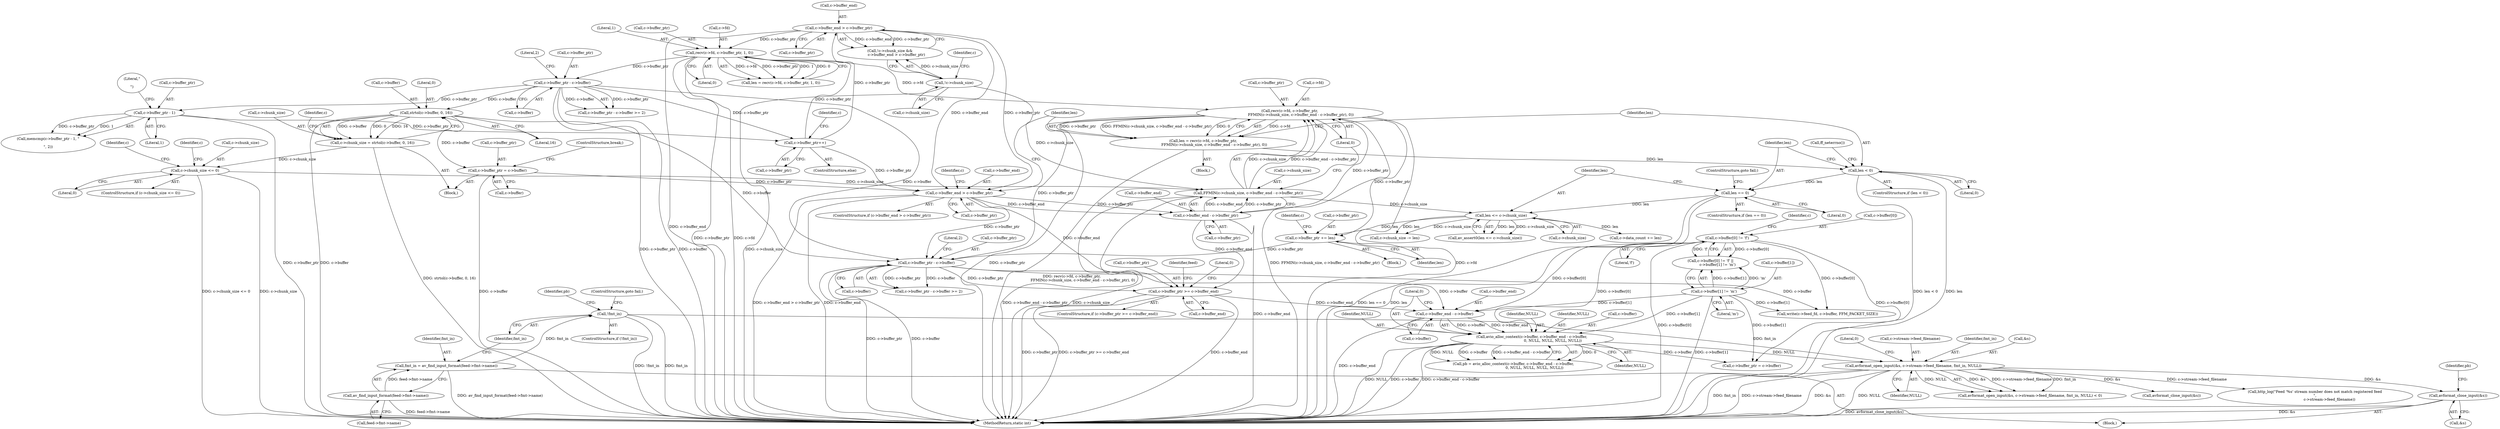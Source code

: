 digraph "0_FFmpeg_a5d25faa3f4b18dac737fdb35d0dd68eb0dc2156@API" {
"1000654" [label="(Call,avformat_close_input(&s))"];
"1000573" [label="(Call,avformat_open_input(&s, c->stream->feed_filename, fmt_in, NULL))"];
"1000536" [label="(Call,!fmt_in)"];
"1000527" [label="(Call,fmt_in = av_find_input_format(feed->fmt->name))"];
"1000529" [label="(Call,av_find_input_format(feed->fmt->name))"];
"1000541" [label="(Call,avio_alloc_context(c->buffer, c->buffer_end - c->buffer,\n                                    0, NULL, NULL, NULL, NULL))"];
"1000347" [label="(Call,c->buffer[0] != 'f')"];
"1000545" [label="(Call,c->buffer_end - c->buffer)"];
"1000366" [label="(Call,c->buffer_ptr >= c->buffer_end)"];
"1000331" [label="(Call,c->buffer_ptr - c->buffer)"];
"1000256" [label="(Call,recv(c->fd, c->buffer_ptr,\n                   FFMIN(c->chunk_size, c->buffer_end - c->buffer_ptr), 0))"];
"1000146" [label="(Call,recv(c->fd, c->buffer_ptr, 1, 0))"];
"1000136" [label="(Call,c->buffer_end > c->buffer_ptr)"];
"1000241" [label="(Call,c->buffer_ptr++)"];
"1000184" [label="(Call,c->buffer_ptr - c->buffer)"];
"1000194" [label="(Call,c->buffer_ptr - 1)"];
"1000267" [label="(Call,c->buffer_end - c->buffer_ptr)"];
"1000246" [label="(Call,c->buffer_end > c->buffer_ptr)"];
"1000225" [label="(Call,c->buffer_ptr = c->buffer)"];
"1000206" [label="(Call,strtol(c->buffer, 0, 16))"];
"1000263" [label="(Call,FFMIN(c->chunk_size, c->buffer_end - c->buffer_ptr))"];
"1000213" [label="(Call,c->chunk_size <= 0)"];
"1000202" [label="(Call,c->chunk_size = strtol(c->buffer, 0, 16))"];
"1000132" [label="(Call,!c->chunk_size)"];
"1000310" [label="(Call,c->buffer_ptr += len)"];
"1000300" [label="(Call,len <= c->chunk_size)"];
"1000293" [label="(Call,len == 0)"];
"1000276" [label="(Call,len < 0)"];
"1000254" [label="(Call,len = recv(c->fd, c->buffer_ptr,\n                   FFMIN(c->chunk_size, c->buffer_end - c->buffer_ptr), 0))"];
"1000354" [label="(Call,c->buffer[1] != 'm')"];
"1000241" [label="(Call,c->buffer_ptr++)"];
"1000254" [label="(Call,len = recv(c->fd, c->buffer_ptr,\n                   FFMIN(c->chunk_size, c->buffer_end - c->buffer_ptr), 0))"];
"1000541" [label="(Call,avio_alloc_context(c->buffer, c->buffer_end - c->buffer,\n                                    0, NULL, NULL, NULL, NULL))"];
"1000229" [label="(Call,c->buffer)"];
"1000355" [label="(Call,c->buffer[1])"];
"1000660" [label="(Call,c->buffer_ptr = c->buffer)"];
"1000332" [label="(Call,c->buffer_ptr)"];
"1000347" [label="(Call,c->buffer[0] != 'f')"];
"1000554" [label="(Identifier,NULL)"];
"1000314" [label="(Identifier,len)"];
"1000256" [label="(Call,recv(c->fd, c->buffer_ptr,\n                   FFMIN(c->chunk_size, c->buffer_end - c->buffer_ptr), 0))"];
"1000659" [label="(Identifier,pb)"];
"1000147" [label="(Call,c->fd)"];
"1000207" [label="(Call,c->buffer)"];
"1000573" [label="(Call,avformat_open_input(&s, c->stream->feed_filename, fmt_in, NULL))"];
"1000225" [label="(Call,c->buffer_ptr = c->buffer)"];
"1000133" [label="(Call,c->chunk_size)"];
"1000540" [label="(Identifier,pb)"];
"1000348" [label="(Call,c->buffer[0])"];
"1000283" [label="(Call,ff_neterrno())"];
"1000545" [label="(Call,c->buffer_end - c->buffer)"];
"1000210" [label="(Literal,0)"];
"1000331" [label="(Call,c->buffer_ptr - c->buffer)"];
"1000278" [label="(Literal,0)"];
"1000199" [label="(Literal,\"\r\n\")"];
"1000246" [label="(Call,c->buffer_end > c->buffer_ptr)"];
"1000137" [label="(Call,c->buffer_end)"];
"1000129" [label="(Identifier,c)"];
"1000212" [label="(ControlStructure,if (c->chunk_size <= 0))"];
"1000188" [label="(Call,c->buffer)"];
"1000370" [label="(Call,c->buffer_end)"];
"1000305" [label="(Call,c->chunk_size -= len)"];
"1000132" [label="(Call,!c->chunk_size)"];
"1000317" [label="(Identifier,c)"];
"1000604" [label="(Call,http_log(\"Feed '%s' stream number does not match registered feed\n\",\n                         c->stream->feed_filename))"];
"1000333" [label="(Identifier,c)"];
"1000583" [label="(Literal,0)"];
"1000257" [label="(Call,c->fd)"];
"1000718" [label="(MethodReturn,static int)"];
"1000530" [label="(Call,feed->fmt->name)"];
"1000271" [label="(Call,c->buffer_ptr)"];
"1000311" [label="(Call,c->buffer_ptr)"];
"1000146" [label="(Call,recv(c->fd, c->buffer_ptr, 1, 0))"];
"1000292" [label="(ControlStructure,if (len == 0))"];
"1000275" [label="(ControlStructure,if (len < 0))"];
"1000242" [label="(Call,c->buffer_ptr)"];
"1000310" [label="(Call,c->buffer_ptr += len)"];
"1000536" [label="(Call,!fmt_in)"];
"1000195" [label="(Call,c->buffer_ptr)"];
"1000245" [label="(ControlStructure,if (c->buffer_end > c->buffer_ptr))"];
"1000227" [label="(Identifier,c)"];
"1000144" [label="(Call,len = recv(c->fd, c->buffer_ptr, 1, 0))"];
"1000529" [label="(Call,av_find_input_format(feed->fmt->name))"];
"1000203" [label="(Call,c->chunk_size)"];
"1000335" [label="(Call,c->buffer)"];
"1000226" [label="(Call,c->buffer_ptr)"];
"1000131" [label="(Call,!c->chunk_size &&\n           c->buffer_end > c->buffer_ptr)"];
"1000555" [label="(Identifier,NULL)"];
"1000264" [label="(Call,c->chunk_size)"];
"1000138" [label="(Identifier,c)"];
"1000406" [label="(Call,write(c->feed_fd, c->buffer, FFM_PACKET_SIZE))"];
"1000202" [label="(Call,c->chunk_size = strtol(c->buffer, 0, 16))"];
"1000538" [label="(ControlStructure,goto fail;)"];
"1000302" [label="(Call,c->chunk_size)"];
"1000247" [label="(Call,c->buffer_end)"];
"1000576" [label="(Call,c->stream->feed_filename)"];
"1000184" [label="(Call,c->buffer_ptr - c->buffer)"];
"1000367" [label="(Call,c->buffer_ptr)"];
"1000535" [label="(ControlStructure,if (!fmt_in))"];
"1000250" [label="(Call,c->buffer_ptr)"];
"1000277" [label="(Identifier,len)"];
"1000376" [label="(Identifier,feed)"];
"1000582" [label="(Identifier,NULL)"];
"1000268" [label="(Call,c->buffer_end)"];
"1000191" [label="(Literal,2)"];
"1000140" [label="(Call,c->buffer_ptr)"];
"1000301" [label="(Identifier,len)"];
"1000260" [label="(Call,c->buffer_ptr)"];
"1000232" [label="(ControlStructure,break;)"];
"1000183" [label="(Call,c->buffer_ptr - c->buffer >= 2)"];
"1000542" [label="(Call,c->buffer)"];
"1000213" [label="(Call,c->chunk_size <= 0)"];
"1000546" [label="(Call,c->buffer_end)"];
"1000198" [label="(Literal,1)"];
"1000154" [label="(Literal,0)"];
"1000315" [label="(Call,c->data_count += len)"];
"1000193" [label="(Call,memcmp(c->buffer_ptr - 1, \"\r\n\", 2))"];
"1000330" [label="(Call,c->buffer_ptr - c->buffer >= 2)"];
"1000581" [label="(Identifier,fmt_in)"];
"1000366" [label="(Call,c->buffer_ptr >= c->buffer_end)"];
"1000215" [label="(Identifier,c)"];
"1000267" [label="(Call,c->buffer_end - c->buffer_ptr)"];
"1000668" [label="(Literal,0)"];
"1000537" [label="(Identifier,fmt_in)"];
"1000153" [label="(Literal,1)"];
"1000549" [label="(Call,c->buffer)"];
"1000217" [label="(Literal,0)"];
"1000295" [label="(Literal,0)"];
"1000539" [label="(Call,pb = avio_alloc_context(c->buffer, c->buffer_end - c->buffer,\n                                    0, NULL, NULL, NULL, NULL))"];
"1000185" [label="(Call,c->buffer_ptr)"];
"1000360" [label="(Literal,'m')"];
"1000556" [label="(Identifier,NULL)"];
"1000201" [label="(Block,)"];
"1000298" [label="(Block,)"];
"1000572" [label="(Call,avformat_open_input(&s, c->stream->feed_filename, fmt_in, NULL) < 0)"];
"1000300" [label="(Call,len <= c->chunk_size)"];
"1000346" [label="(Call,c->buffer[0] != 'f' ||\n            c->buffer[1] != 'm')"];
"1000655" [label="(Call,&s)"];
"1000276" [label="(Call,len < 0)"];
"1000357" [label="(Identifier,c)"];
"1000299" [label="(Call,av_assert0(len <= c->chunk_size))"];
"1000296" [label="(ControlStructure,goto fail;)"];
"1000598" [label="(Call,avformat_close_input(&s))"];
"1000263" [label="(Call,FFMIN(c->chunk_size, c->buffer_end - c->buffer_ptr))"];
"1000274" [label="(Literal,0)"];
"1000194" [label="(Call,c->buffer_ptr - 1)"];
"1000214" [label="(Call,c->chunk_size)"];
"1000293" [label="(Call,len == 0)"];
"1000553" [label="(Identifier,NULL)"];
"1000654" [label="(Call,avformat_close_input(&s))"];
"1000206" [label="(Call,strtol(c->buffer, 0, 16))"];
"1000365" [label="(ControlStructure,if (c->buffer_ptr >= c->buffer_end))"];
"1000527" [label="(Call,fmt_in = av_find_input_format(feed->fmt->name))"];
"1000354" [label="(Call,c->buffer[1] != 'm')"];
"1000221" [label="(Identifier,c)"];
"1000338" [label="(Literal,2)"];
"1000294" [label="(Identifier,len)"];
"1000150" [label="(Call,c->buffer_ptr)"];
"1000136" [label="(Call,c->buffer_end > c->buffer_ptr)"];
"1000253" [label="(Block,)"];
"1000240" [label="(ControlStructure,else)"];
"1000574" [label="(Call,&s)"];
"1000552" [label="(Literal,0)"];
"1000353" [label="(Literal,'f')"];
"1000515" [label="(Block,)"];
"1000528" [label="(Identifier,fmt_in)"];
"1000255" [label="(Identifier,len)"];
"1000211" [label="(Literal,16)"];
"1000654" -> "1000515"  [label="AST: "];
"1000654" -> "1000655"  [label="CFG: "];
"1000655" -> "1000654"  [label="AST: "];
"1000659" -> "1000654"  [label="CFG: "];
"1000654" -> "1000718"  [label="DDG: &s"];
"1000654" -> "1000718"  [label="DDG: avformat_close_input(&s)"];
"1000573" -> "1000654"  [label="DDG: &s"];
"1000573" -> "1000572"  [label="AST: "];
"1000573" -> "1000582"  [label="CFG: "];
"1000574" -> "1000573"  [label="AST: "];
"1000576" -> "1000573"  [label="AST: "];
"1000581" -> "1000573"  [label="AST: "];
"1000582" -> "1000573"  [label="AST: "];
"1000583" -> "1000573"  [label="CFG: "];
"1000573" -> "1000718"  [label="DDG: &s"];
"1000573" -> "1000718"  [label="DDG: NULL"];
"1000573" -> "1000718"  [label="DDG: fmt_in"];
"1000573" -> "1000718"  [label="DDG: c->stream->feed_filename"];
"1000573" -> "1000572"  [label="DDG: &s"];
"1000573" -> "1000572"  [label="DDG: c->stream->feed_filename"];
"1000573" -> "1000572"  [label="DDG: fmt_in"];
"1000573" -> "1000572"  [label="DDG: NULL"];
"1000536" -> "1000573"  [label="DDG: fmt_in"];
"1000541" -> "1000573"  [label="DDG: NULL"];
"1000573" -> "1000598"  [label="DDG: &s"];
"1000573" -> "1000604"  [label="DDG: c->stream->feed_filename"];
"1000536" -> "1000535"  [label="AST: "];
"1000536" -> "1000537"  [label="CFG: "];
"1000537" -> "1000536"  [label="AST: "];
"1000538" -> "1000536"  [label="CFG: "];
"1000540" -> "1000536"  [label="CFG: "];
"1000536" -> "1000718"  [label="DDG: !fmt_in"];
"1000536" -> "1000718"  [label="DDG: fmt_in"];
"1000527" -> "1000536"  [label="DDG: fmt_in"];
"1000527" -> "1000515"  [label="AST: "];
"1000527" -> "1000529"  [label="CFG: "];
"1000528" -> "1000527"  [label="AST: "];
"1000529" -> "1000527"  [label="AST: "];
"1000537" -> "1000527"  [label="CFG: "];
"1000527" -> "1000718"  [label="DDG: av_find_input_format(feed->fmt->name)"];
"1000529" -> "1000527"  [label="DDG: feed->fmt->name"];
"1000529" -> "1000530"  [label="CFG: "];
"1000530" -> "1000529"  [label="AST: "];
"1000529" -> "1000718"  [label="DDG: feed->fmt->name"];
"1000541" -> "1000539"  [label="AST: "];
"1000541" -> "1000556"  [label="CFG: "];
"1000542" -> "1000541"  [label="AST: "];
"1000545" -> "1000541"  [label="AST: "];
"1000552" -> "1000541"  [label="AST: "];
"1000553" -> "1000541"  [label="AST: "];
"1000554" -> "1000541"  [label="AST: "];
"1000555" -> "1000541"  [label="AST: "];
"1000556" -> "1000541"  [label="AST: "];
"1000539" -> "1000541"  [label="CFG: "];
"1000541" -> "1000718"  [label="DDG: NULL"];
"1000541" -> "1000718"  [label="DDG: c->buffer"];
"1000541" -> "1000718"  [label="DDG: c->buffer_end - c->buffer"];
"1000541" -> "1000539"  [label="DDG: 0"];
"1000541" -> "1000539"  [label="DDG: NULL"];
"1000541" -> "1000539"  [label="DDG: c->buffer"];
"1000541" -> "1000539"  [label="DDG: c->buffer_end - c->buffer"];
"1000347" -> "1000541"  [label="DDG: c->buffer[0]"];
"1000545" -> "1000541"  [label="DDG: c->buffer"];
"1000545" -> "1000541"  [label="DDG: c->buffer_end"];
"1000354" -> "1000541"  [label="DDG: c->buffer[1]"];
"1000541" -> "1000660"  [label="DDG: c->buffer"];
"1000347" -> "1000346"  [label="AST: "];
"1000347" -> "1000353"  [label="CFG: "];
"1000348" -> "1000347"  [label="AST: "];
"1000353" -> "1000347"  [label="AST: "];
"1000357" -> "1000347"  [label="CFG: "];
"1000346" -> "1000347"  [label="CFG: "];
"1000347" -> "1000718"  [label="DDG: c->buffer[0]"];
"1000347" -> "1000346"  [label="DDG: c->buffer[0]"];
"1000347" -> "1000346"  [label="DDG: 'f'"];
"1000347" -> "1000406"  [label="DDG: c->buffer[0]"];
"1000347" -> "1000545"  [label="DDG: c->buffer[0]"];
"1000347" -> "1000660"  [label="DDG: c->buffer[0]"];
"1000545" -> "1000549"  [label="CFG: "];
"1000546" -> "1000545"  [label="AST: "];
"1000549" -> "1000545"  [label="AST: "];
"1000552" -> "1000545"  [label="CFG: "];
"1000545" -> "1000718"  [label="DDG: c->buffer_end"];
"1000366" -> "1000545"  [label="DDG: c->buffer_end"];
"1000354" -> "1000545"  [label="DDG: c->buffer[1]"];
"1000331" -> "1000545"  [label="DDG: c->buffer"];
"1000366" -> "1000365"  [label="AST: "];
"1000366" -> "1000370"  [label="CFG: "];
"1000367" -> "1000366"  [label="AST: "];
"1000370" -> "1000366"  [label="AST: "];
"1000376" -> "1000366"  [label="CFG: "];
"1000668" -> "1000366"  [label="CFG: "];
"1000366" -> "1000718"  [label="DDG: c->buffer_end"];
"1000366" -> "1000718"  [label="DDG: c->buffer_ptr"];
"1000366" -> "1000718"  [label="DDG: c->buffer_ptr >= c->buffer_end"];
"1000331" -> "1000366"  [label="DDG: c->buffer_ptr"];
"1000267" -> "1000366"  [label="DDG: c->buffer_end"];
"1000246" -> "1000366"  [label="DDG: c->buffer_end"];
"1000331" -> "1000330"  [label="AST: "];
"1000331" -> "1000335"  [label="CFG: "];
"1000332" -> "1000331"  [label="AST: "];
"1000335" -> "1000331"  [label="AST: "];
"1000338" -> "1000331"  [label="CFG: "];
"1000331" -> "1000718"  [label="DDG: c->buffer_ptr"];
"1000331" -> "1000718"  [label="DDG: c->buffer"];
"1000331" -> "1000330"  [label="DDG: c->buffer_ptr"];
"1000331" -> "1000330"  [label="DDG: c->buffer"];
"1000256" -> "1000331"  [label="DDG: c->buffer_ptr"];
"1000310" -> "1000331"  [label="DDG: c->buffer_ptr"];
"1000246" -> "1000331"  [label="DDG: c->buffer_ptr"];
"1000184" -> "1000331"  [label="DDG: c->buffer"];
"1000206" -> "1000331"  [label="DDG: c->buffer"];
"1000331" -> "1000406"  [label="DDG: c->buffer"];
"1000256" -> "1000254"  [label="AST: "];
"1000256" -> "1000274"  [label="CFG: "];
"1000257" -> "1000256"  [label="AST: "];
"1000260" -> "1000256"  [label="AST: "];
"1000263" -> "1000256"  [label="AST: "];
"1000274" -> "1000256"  [label="AST: "];
"1000254" -> "1000256"  [label="CFG: "];
"1000256" -> "1000718"  [label="DDG: c->buffer_ptr"];
"1000256" -> "1000718"  [label="DDG: FFMIN(c->chunk_size, c->buffer_end - c->buffer_ptr)"];
"1000256" -> "1000718"  [label="DDG: c->fd"];
"1000256" -> "1000254"  [label="DDG: c->fd"];
"1000256" -> "1000254"  [label="DDG: c->buffer_ptr"];
"1000256" -> "1000254"  [label="DDG: FFMIN(c->chunk_size, c->buffer_end - c->buffer_ptr)"];
"1000256" -> "1000254"  [label="DDG: 0"];
"1000146" -> "1000256"  [label="DDG: c->fd"];
"1000267" -> "1000256"  [label="DDG: c->buffer_ptr"];
"1000263" -> "1000256"  [label="DDG: c->chunk_size"];
"1000263" -> "1000256"  [label="DDG: c->buffer_end - c->buffer_ptr"];
"1000256" -> "1000310"  [label="DDG: c->buffer_ptr"];
"1000146" -> "1000144"  [label="AST: "];
"1000146" -> "1000154"  [label="CFG: "];
"1000147" -> "1000146"  [label="AST: "];
"1000150" -> "1000146"  [label="AST: "];
"1000153" -> "1000146"  [label="AST: "];
"1000154" -> "1000146"  [label="AST: "];
"1000144" -> "1000146"  [label="CFG: "];
"1000146" -> "1000718"  [label="DDG: c->buffer_ptr"];
"1000146" -> "1000718"  [label="DDG: c->fd"];
"1000146" -> "1000144"  [label="DDG: c->fd"];
"1000146" -> "1000144"  [label="DDG: c->buffer_ptr"];
"1000146" -> "1000144"  [label="DDG: 1"];
"1000146" -> "1000144"  [label="DDG: 0"];
"1000136" -> "1000146"  [label="DDG: c->buffer_ptr"];
"1000241" -> "1000146"  [label="DDG: c->buffer_ptr"];
"1000146" -> "1000184"  [label="DDG: c->buffer_ptr"];
"1000136" -> "1000131"  [label="AST: "];
"1000136" -> "1000140"  [label="CFG: "];
"1000137" -> "1000136"  [label="AST: "];
"1000140" -> "1000136"  [label="AST: "];
"1000131" -> "1000136"  [label="CFG: "];
"1000136" -> "1000718"  [label="DDG: c->buffer_end"];
"1000136" -> "1000131"  [label="DDG: c->buffer_end"];
"1000136" -> "1000131"  [label="DDG: c->buffer_ptr"];
"1000241" -> "1000136"  [label="DDG: c->buffer_ptr"];
"1000136" -> "1000246"  [label="DDG: c->buffer_end"];
"1000136" -> "1000246"  [label="DDG: c->buffer_ptr"];
"1000241" -> "1000240"  [label="AST: "];
"1000241" -> "1000242"  [label="CFG: "];
"1000242" -> "1000241"  [label="AST: "];
"1000129" -> "1000241"  [label="CFG: "];
"1000184" -> "1000241"  [label="DDG: c->buffer_ptr"];
"1000194" -> "1000241"  [label="DDG: c->buffer_ptr"];
"1000241" -> "1000246"  [label="DDG: c->buffer_ptr"];
"1000184" -> "1000183"  [label="AST: "];
"1000184" -> "1000188"  [label="CFG: "];
"1000185" -> "1000184"  [label="AST: "];
"1000188" -> "1000184"  [label="AST: "];
"1000191" -> "1000184"  [label="CFG: "];
"1000184" -> "1000718"  [label="DDG: c->buffer"];
"1000184" -> "1000718"  [label="DDG: c->buffer_ptr"];
"1000184" -> "1000183"  [label="DDG: c->buffer_ptr"];
"1000184" -> "1000183"  [label="DDG: c->buffer"];
"1000184" -> "1000194"  [label="DDG: c->buffer_ptr"];
"1000184" -> "1000206"  [label="DDG: c->buffer"];
"1000194" -> "1000193"  [label="AST: "];
"1000194" -> "1000198"  [label="CFG: "];
"1000195" -> "1000194"  [label="AST: "];
"1000198" -> "1000194"  [label="AST: "];
"1000199" -> "1000194"  [label="CFG: "];
"1000194" -> "1000718"  [label="DDG: c->buffer_ptr"];
"1000194" -> "1000193"  [label="DDG: c->buffer_ptr"];
"1000194" -> "1000193"  [label="DDG: 1"];
"1000267" -> "1000263"  [label="AST: "];
"1000267" -> "1000271"  [label="CFG: "];
"1000268" -> "1000267"  [label="AST: "];
"1000271" -> "1000267"  [label="AST: "];
"1000263" -> "1000267"  [label="CFG: "];
"1000267" -> "1000718"  [label="DDG: c->buffer_end"];
"1000267" -> "1000263"  [label="DDG: c->buffer_end"];
"1000267" -> "1000263"  [label="DDG: c->buffer_ptr"];
"1000246" -> "1000267"  [label="DDG: c->buffer_end"];
"1000246" -> "1000267"  [label="DDG: c->buffer_ptr"];
"1000246" -> "1000245"  [label="AST: "];
"1000246" -> "1000250"  [label="CFG: "];
"1000247" -> "1000246"  [label="AST: "];
"1000250" -> "1000246"  [label="AST: "];
"1000255" -> "1000246"  [label="CFG: "];
"1000333" -> "1000246"  [label="CFG: "];
"1000246" -> "1000718"  [label="DDG: c->buffer_end > c->buffer_ptr"];
"1000246" -> "1000718"  [label="DDG: c->buffer_end"];
"1000225" -> "1000246"  [label="DDG: c->buffer_ptr"];
"1000225" -> "1000201"  [label="AST: "];
"1000225" -> "1000229"  [label="CFG: "];
"1000226" -> "1000225"  [label="AST: "];
"1000229" -> "1000225"  [label="AST: "];
"1000232" -> "1000225"  [label="CFG: "];
"1000225" -> "1000718"  [label="DDG: c->buffer"];
"1000206" -> "1000225"  [label="DDG: c->buffer"];
"1000206" -> "1000202"  [label="AST: "];
"1000206" -> "1000211"  [label="CFG: "];
"1000207" -> "1000206"  [label="AST: "];
"1000210" -> "1000206"  [label="AST: "];
"1000211" -> "1000206"  [label="AST: "];
"1000202" -> "1000206"  [label="CFG: "];
"1000206" -> "1000718"  [label="DDG: c->buffer"];
"1000206" -> "1000202"  [label="DDG: c->buffer"];
"1000206" -> "1000202"  [label="DDG: 0"];
"1000206" -> "1000202"  [label="DDG: 16"];
"1000264" -> "1000263"  [label="AST: "];
"1000274" -> "1000263"  [label="CFG: "];
"1000263" -> "1000718"  [label="DDG: c->buffer_end - c->buffer_ptr"];
"1000263" -> "1000718"  [label="DDG: c->chunk_size"];
"1000213" -> "1000263"  [label="DDG: c->chunk_size"];
"1000132" -> "1000263"  [label="DDG: c->chunk_size"];
"1000263" -> "1000300"  [label="DDG: c->chunk_size"];
"1000213" -> "1000212"  [label="AST: "];
"1000213" -> "1000217"  [label="CFG: "];
"1000214" -> "1000213"  [label="AST: "];
"1000217" -> "1000213"  [label="AST: "];
"1000221" -> "1000213"  [label="CFG: "];
"1000227" -> "1000213"  [label="CFG: "];
"1000213" -> "1000718"  [label="DDG: c->chunk_size"];
"1000213" -> "1000718"  [label="DDG: c->chunk_size <= 0"];
"1000202" -> "1000213"  [label="DDG: c->chunk_size"];
"1000202" -> "1000201"  [label="AST: "];
"1000203" -> "1000202"  [label="AST: "];
"1000215" -> "1000202"  [label="CFG: "];
"1000202" -> "1000718"  [label="DDG: strtol(c->buffer, 0, 16)"];
"1000132" -> "1000131"  [label="AST: "];
"1000132" -> "1000133"  [label="CFG: "];
"1000133" -> "1000132"  [label="AST: "];
"1000138" -> "1000132"  [label="CFG: "];
"1000131" -> "1000132"  [label="CFG: "];
"1000132" -> "1000718"  [label="DDG: c->chunk_size"];
"1000132" -> "1000131"  [label="DDG: c->chunk_size"];
"1000310" -> "1000298"  [label="AST: "];
"1000310" -> "1000314"  [label="CFG: "];
"1000311" -> "1000310"  [label="AST: "];
"1000314" -> "1000310"  [label="AST: "];
"1000317" -> "1000310"  [label="CFG: "];
"1000300" -> "1000310"  [label="DDG: len"];
"1000300" -> "1000299"  [label="AST: "];
"1000300" -> "1000302"  [label="CFG: "];
"1000301" -> "1000300"  [label="AST: "];
"1000302" -> "1000300"  [label="AST: "];
"1000299" -> "1000300"  [label="CFG: "];
"1000300" -> "1000299"  [label="DDG: len"];
"1000300" -> "1000299"  [label="DDG: c->chunk_size"];
"1000293" -> "1000300"  [label="DDG: len"];
"1000300" -> "1000305"  [label="DDG: len"];
"1000300" -> "1000305"  [label="DDG: c->chunk_size"];
"1000300" -> "1000315"  [label="DDG: len"];
"1000293" -> "1000292"  [label="AST: "];
"1000293" -> "1000295"  [label="CFG: "];
"1000294" -> "1000293"  [label="AST: "];
"1000295" -> "1000293"  [label="AST: "];
"1000296" -> "1000293"  [label="CFG: "];
"1000301" -> "1000293"  [label="CFG: "];
"1000293" -> "1000718"  [label="DDG: len"];
"1000293" -> "1000718"  [label="DDG: len == 0"];
"1000276" -> "1000293"  [label="DDG: len"];
"1000276" -> "1000275"  [label="AST: "];
"1000276" -> "1000278"  [label="CFG: "];
"1000277" -> "1000276"  [label="AST: "];
"1000278" -> "1000276"  [label="AST: "];
"1000283" -> "1000276"  [label="CFG: "];
"1000294" -> "1000276"  [label="CFG: "];
"1000276" -> "1000718"  [label="DDG: len < 0"];
"1000276" -> "1000718"  [label="DDG: len"];
"1000254" -> "1000276"  [label="DDG: len"];
"1000254" -> "1000253"  [label="AST: "];
"1000255" -> "1000254"  [label="AST: "];
"1000277" -> "1000254"  [label="CFG: "];
"1000254" -> "1000718"  [label="DDG: recv(c->fd, c->buffer_ptr,\n                   FFMIN(c->chunk_size, c->buffer_end - c->buffer_ptr), 0)"];
"1000354" -> "1000346"  [label="AST: "];
"1000354" -> "1000360"  [label="CFG: "];
"1000355" -> "1000354"  [label="AST: "];
"1000360" -> "1000354"  [label="AST: "];
"1000346" -> "1000354"  [label="CFG: "];
"1000354" -> "1000718"  [label="DDG: c->buffer[1]"];
"1000354" -> "1000346"  [label="DDG: c->buffer[1]"];
"1000354" -> "1000346"  [label="DDG: 'm'"];
"1000354" -> "1000406"  [label="DDG: c->buffer[1]"];
"1000354" -> "1000660"  [label="DDG: c->buffer[1]"];
}
